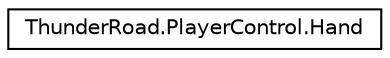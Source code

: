digraph "Graphical Class Hierarchy"
{
 // LATEX_PDF_SIZE
  edge [fontname="Helvetica",fontsize="10",labelfontname="Helvetica",labelfontsize="10"];
  node [fontname="Helvetica",fontsize="10",shape=record];
  rankdir="LR";
  Node0 [label="ThunderRoad.PlayerControl.Hand",height=0.2,width=0.4,color="black", fillcolor="white", style="filled",URL="$class_thunder_road_1_1_player_control_1_1_hand.html",tooltip="Class Hand."];
}
